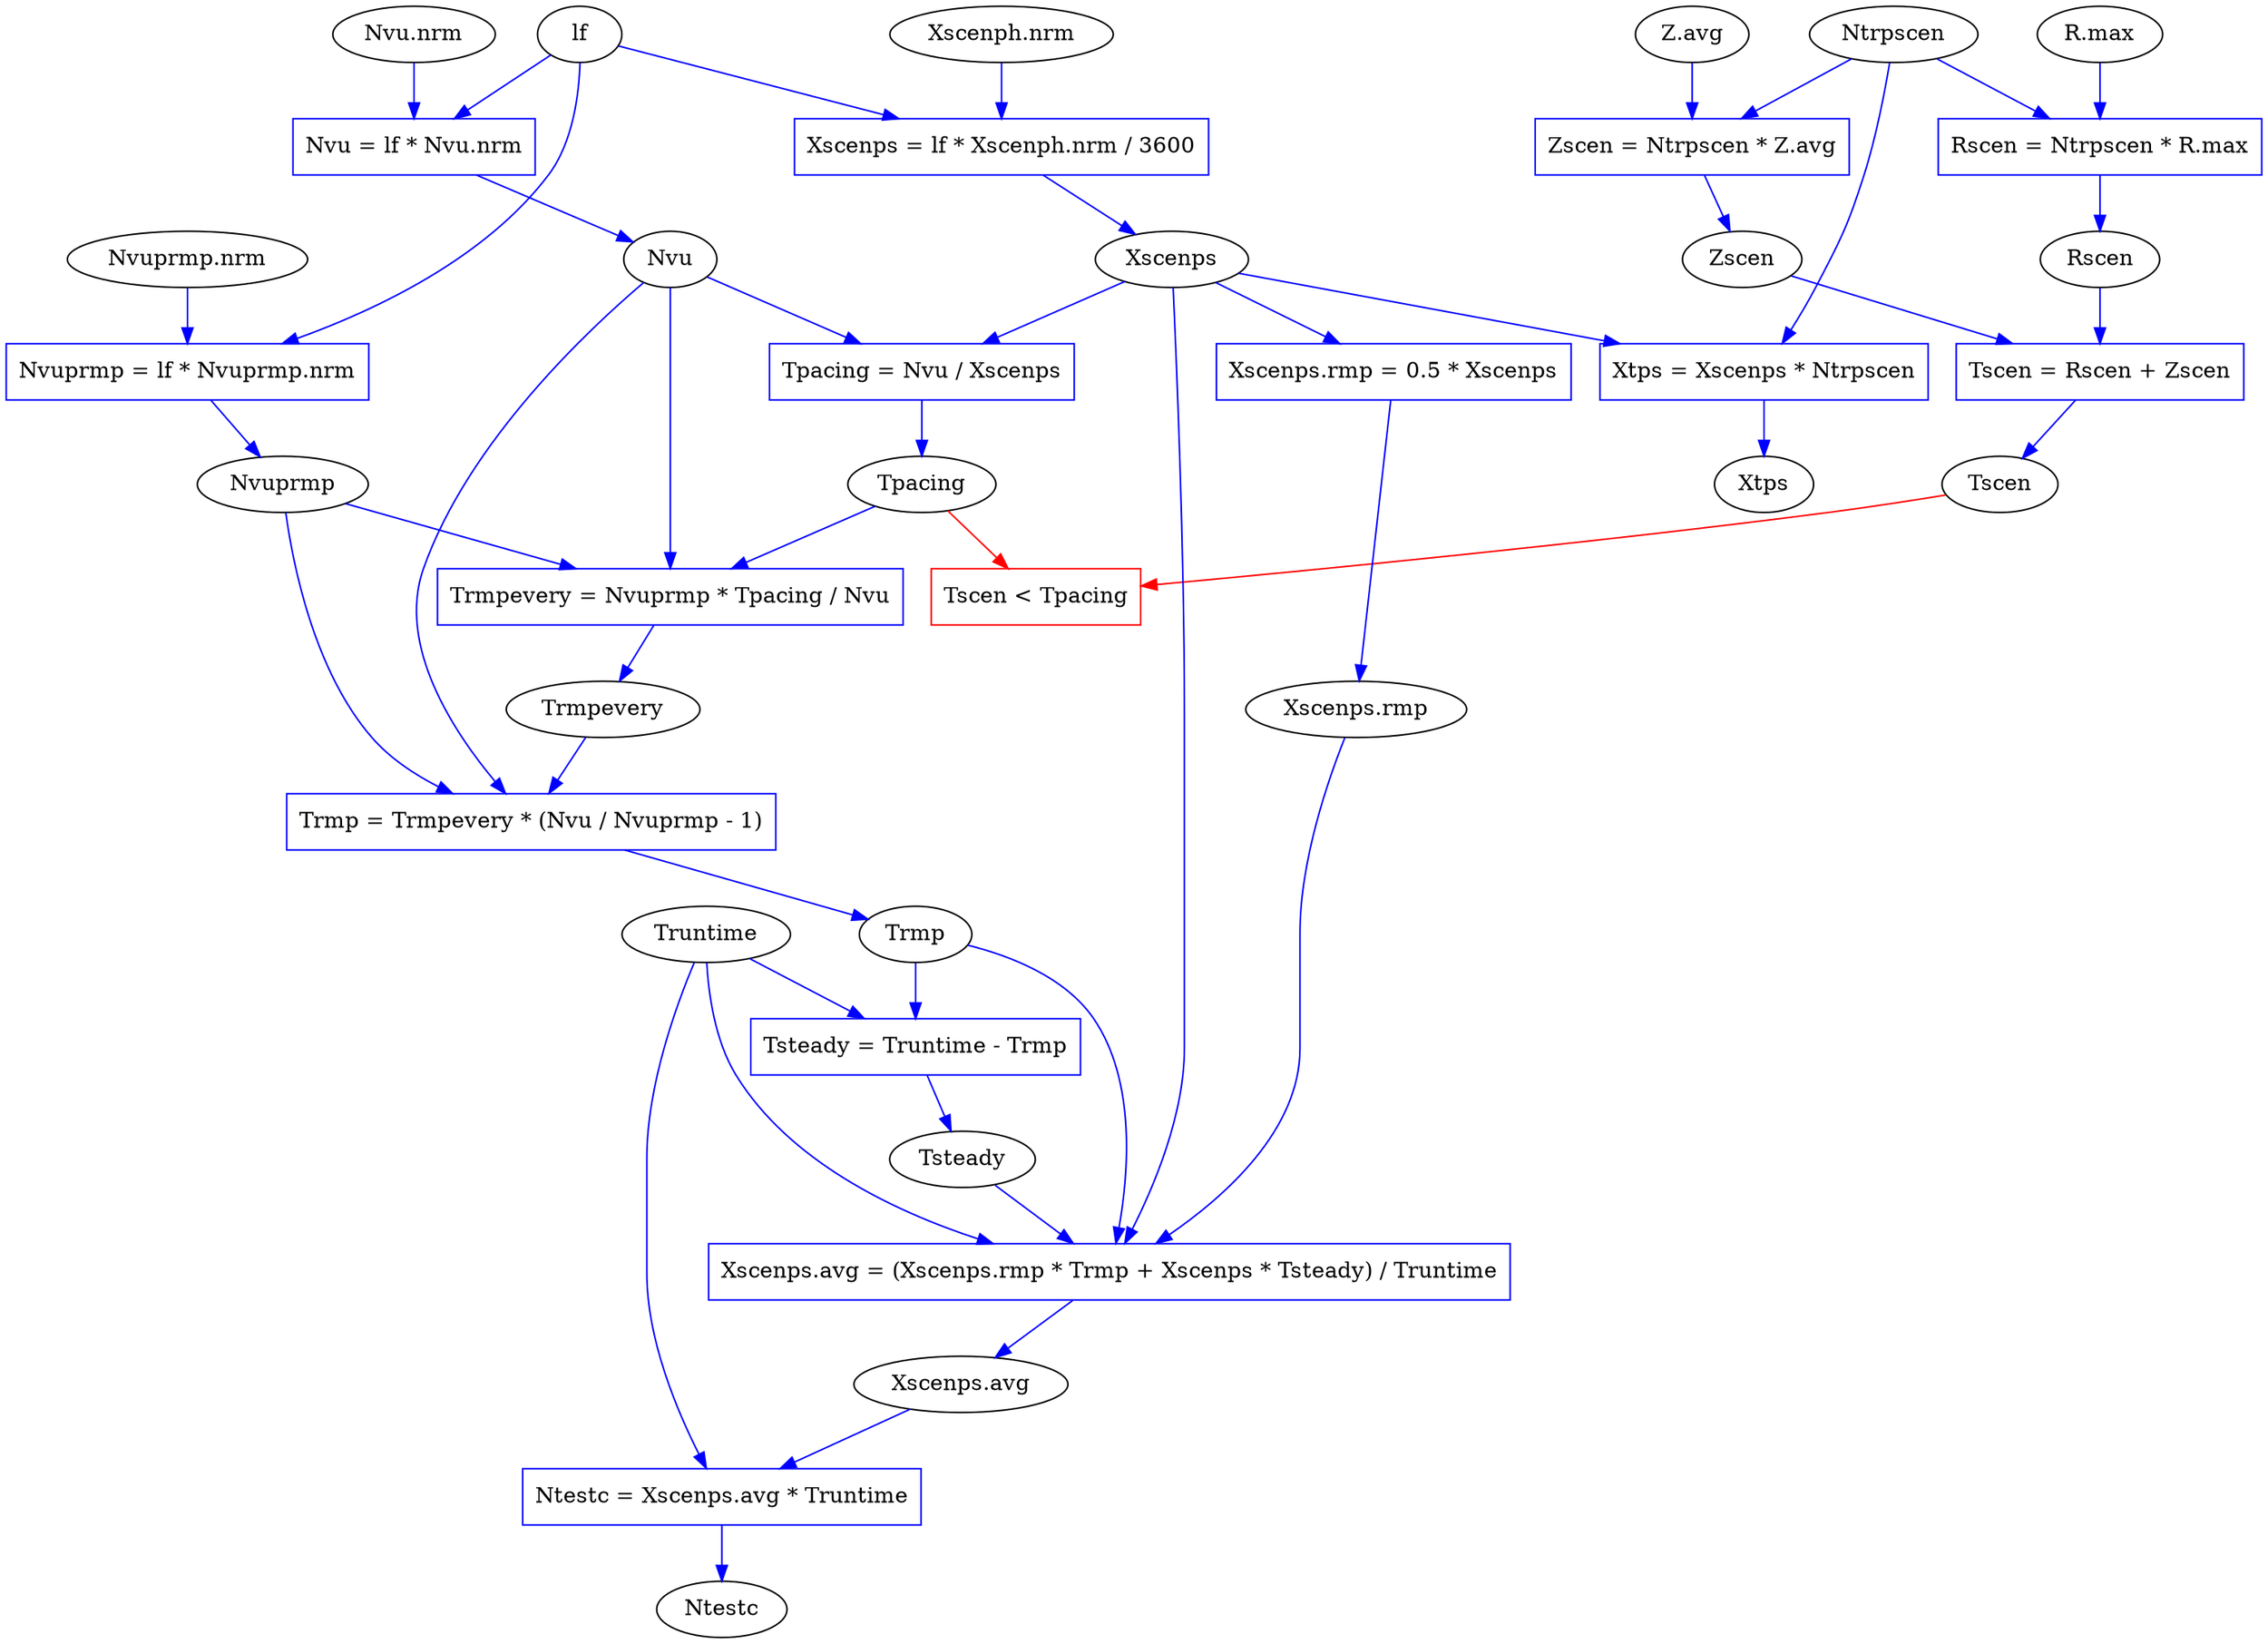digraph G {
		rankdir = TB
/*
		size="40,40";
		ratio=fill;
		node [fontname=Arial,fontsize=20];
		edge [fontname=Arial,fontsize=16];
*/
    
  _lf [label="lf"];
  _Ntestc [label="Ntestc"];
  _Nvu [label="Nvu"];
  _Nvu_nrm [label="Nvu.nrm"];
  _Nvuprmp [label="Nvuprmp"];
  _Nvuprmp_nrm [label="Nvuprmp.nrm"];
  _Tpacing [label="Tpacing"];
  _Trmp [label="Trmp"];
  _Trmpevery [label="Trmpevery"];
  _Truntime [label="Truntime"];
  _Tscen [label="Tscen"];
  _Tsteady [label="Tsteady"];
  _Xscenph_nrm [label="Xscenph.nrm"];
  _Xscenps [label="Xscenps"];
  _Xscenps_avg [label="Xscenps.avg"];
  _Xscenps_rmp [label="Xscenps.rmp"];
  _Rscen [label="Rscen"];
  _Zscen [label="Zscen"];
  _Ntrpscen [label="Ntrpscen"];
  _R_max [label="R.max"];
  _Z_avg [label="Z.avg"];
  _Xtps [label="Xtps"];
  _Xscenps___lf___Xscenph_nrm___3600 [label="Xscenps = lf * Xscenph.nrm / 3600",shape="rectangle",color="blue"];
  _lf -> _Xscenps___lf___Xscenph_nrm___3600 [color="blue"];
  _Xscenps___lf___Xscenph_nrm___3600 -> _Xscenps [color="blue"];
  _Xscenph_nrm -> _Xscenps___lf___Xscenph_nrm___3600 [color="blue"];
  _Nvu___lf___Nvu_nrm [label="Nvu = lf * Nvu.nrm",shape="rectangle",color="blue"];
  _lf -> _Nvu___lf___Nvu_nrm [color="blue"];
  _Nvu_nrm -> _Nvu___lf___Nvu_nrm [color="blue"];
  _Nvu___lf___Nvu_nrm -> _Nvu [color="blue"];
  _Nvuprmp___lf___Nvuprmp_nrm [label="Nvuprmp = lf * Nvuprmp.nrm",shape="rectangle",color="blue"];
  _Nvuprmp___lf___Nvuprmp_nrm -> _Nvuprmp [color="blue"];
  _lf -> _Nvuprmp___lf___Nvuprmp_nrm [color="blue"];
  _Nvuprmp_nrm -> _Nvuprmp___lf___Nvuprmp_nrm [color="blue"];
  _Tpacing___Nvu___Xscenps [label="Tpacing = Nvu / Xscenps",shape="rectangle",color="blue"];
  _Xscenps -> _Tpacing___Nvu___Xscenps [color="blue"];
  _Nvu -> _Tpacing___Nvu___Xscenps [color="blue"];
  _Tpacing___Nvu___Xscenps -> _Tpacing [color="blue"];
  _Trmpevery___Nvuprmp___Tpacing___Nvu [label="Trmpevery = Nvuprmp * Tpacing / Nvu",shape="rectangle",color="blue"];
  _Nvuprmp -> _Trmpevery___Nvuprmp___Tpacing___Nvu [color="blue"];
  _Nvu -> _Trmpevery___Nvuprmp___Tpacing___Nvu [color="blue"];
  _Tpacing -> _Trmpevery___Nvuprmp___Tpacing___Nvu [color="blue"];
  _Trmpevery___Nvuprmp___Tpacing___Nvu -> _Trmpevery [color="blue"];
  _Trmp___Trmpevery____Nvu___Nvuprmp___1_ [label="Trmp = Trmpevery * (Nvu / Nvuprmp - 1)",shape="rectangle",color="blue"];
  _Nvuprmp -> _Trmp___Trmpevery____Nvu___Nvuprmp___1_ [color="blue"];
  _Nvu -> _Trmp___Trmpevery____Nvu___Nvuprmp___1_ [color="blue"];
  _Trmp___Trmpevery____Nvu___Nvuprmp___1_ -> _Trmp [color="blue"];
  _Trmpevery -> _Trmp___Trmpevery____Nvu___Nvuprmp___1_ [color="blue"];
  _Xscenps_rmp___0_5___Xscenps [label="Xscenps.rmp = 0.5 * Xscenps",shape="rectangle",color="blue"];
  _Xscenps -> _Xscenps_rmp___0_5___Xscenps [color="blue"];
  _Xscenps_rmp___0_5___Xscenps -> _Xscenps_rmp [color="blue"];
  _Tsteady___Truntime___Trmp [label="Tsteady = Truntime - Trmp",shape="rectangle",color="blue"];
  _Truntime -> _Tsteady___Truntime___Trmp [color="blue"];
  _Trmp -> _Tsteady___Truntime___Trmp [color="blue"];
  _Tsteady___Truntime___Trmp -> _Tsteady [color="blue"];
  _Xscenps_avg____Xscenps_rmp___Trmp___Xscenps___Tsteady____Truntime [label="Xscenps.avg = (Xscenps.rmp * Trmp + Xscenps * Tsteady) / Truntime",shape="rectangle",color="blue"];
  _Xscenps_avg____Xscenps_rmp___Trmp___Xscenps___Tsteady____Truntime -> _Xscenps_avg [color="blue"];
  _Xscenps -> _Xscenps_avg____Xscenps_rmp___Trmp___Xscenps___Tsteady____Truntime [color="blue"];
  _Truntime -> _Xscenps_avg____Xscenps_rmp___Trmp___Xscenps___Tsteady____Truntime [color="blue"];
  _Xscenps_rmp -> _Xscenps_avg____Xscenps_rmp___Trmp___Xscenps___Tsteady____Truntime [color="blue"];
  _Trmp -> _Xscenps_avg____Xscenps_rmp___Trmp___Xscenps___Tsteady____Truntime [color="blue"];
  _Tsteady -> _Xscenps_avg____Xscenps_rmp___Trmp___Xscenps___Tsteady____Truntime [color="blue"];
  _Ntestc___Xscenps_avg___Truntime [label="Ntestc = Xscenps.avg * Truntime",shape="rectangle",color="blue"];
  _Xscenps_avg -> _Ntestc___Xscenps_avg___Truntime [color="blue"];
  _Truntime -> _Ntestc___Xscenps_avg___Truntime [color="blue"];
  _Ntestc___Xscenps_avg___Truntime -> _Ntestc [color="blue"];
  _Tscen___Rscen___Zscen [label="Tscen = Rscen + Zscen",shape="rectangle",color="blue"];
  _Zscen -> _Tscen___Rscen___Zscen [color="blue"];
  _Rscen -> _Tscen___Rscen___Zscen [color="blue"];
  _Tscen___Rscen___Zscen -> _Tscen [color="blue"];
  _Rscen___Ntrpscen___R_max [label="Rscen = Ntrpscen * R.max",shape="rectangle",color="blue"];
  _Rscen___Ntrpscen___R_max -> _Rscen [color="blue"];
  _Ntrpscen -> _Rscen___Ntrpscen___R_max [color="blue"];
  _R_max -> _Rscen___Ntrpscen___R_max [color="blue"];
  _Zscen___Ntrpscen___Z_avg [label="Zscen = Ntrpscen * Z.avg",shape="rectangle",color="blue"];
  _Zscen___Ntrpscen___Z_avg -> _Zscen [color="blue"];
  _Z_avg -> _Zscen___Ntrpscen___Z_avg [color="blue"];
  _Ntrpscen -> _Zscen___Ntrpscen___Z_avg [color="blue"];
  _Xtps___Xscenps___Ntrpscen [label="Xtps = Xscenps * Ntrpscen",shape="rectangle",color="blue"];
  _Xscenps -> _Xtps___Xscenps___Ntrpscen [color="blue"];
  _Ntrpscen -> _Xtps___Xscenps___Ntrpscen [color="blue"];
  _Xtps___Xscenps___Ntrpscen -> _Xtps [color="blue"];
  _Tscen___Tpacing [label="Tscen < Tpacing",shape="rectangle",color="red"];
  _Tscen -> _Tscen___Tpacing [color="red"];
  _Tpacing -> _Tscen___Tpacing [color="red"];
}
